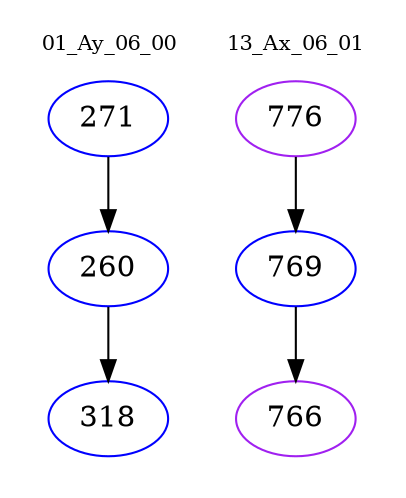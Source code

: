 digraph{
subgraph cluster_0 {
color = white
label = "01_Ay_06_00";
fontsize=10;
T0_271 [label="271", color="blue"]
T0_271 -> T0_260 [color="black"]
T0_260 [label="260", color="blue"]
T0_260 -> T0_318 [color="black"]
T0_318 [label="318", color="blue"]
}
subgraph cluster_1 {
color = white
label = "13_Ax_06_01";
fontsize=10;
T1_776 [label="776", color="purple"]
T1_776 -> T1_769 [color="black"]
T1_769 [label="769", color="blue"]
T1_769 -> T1_766 [color="black"]
T1_766 [label="766", color="purple"]
}
}
